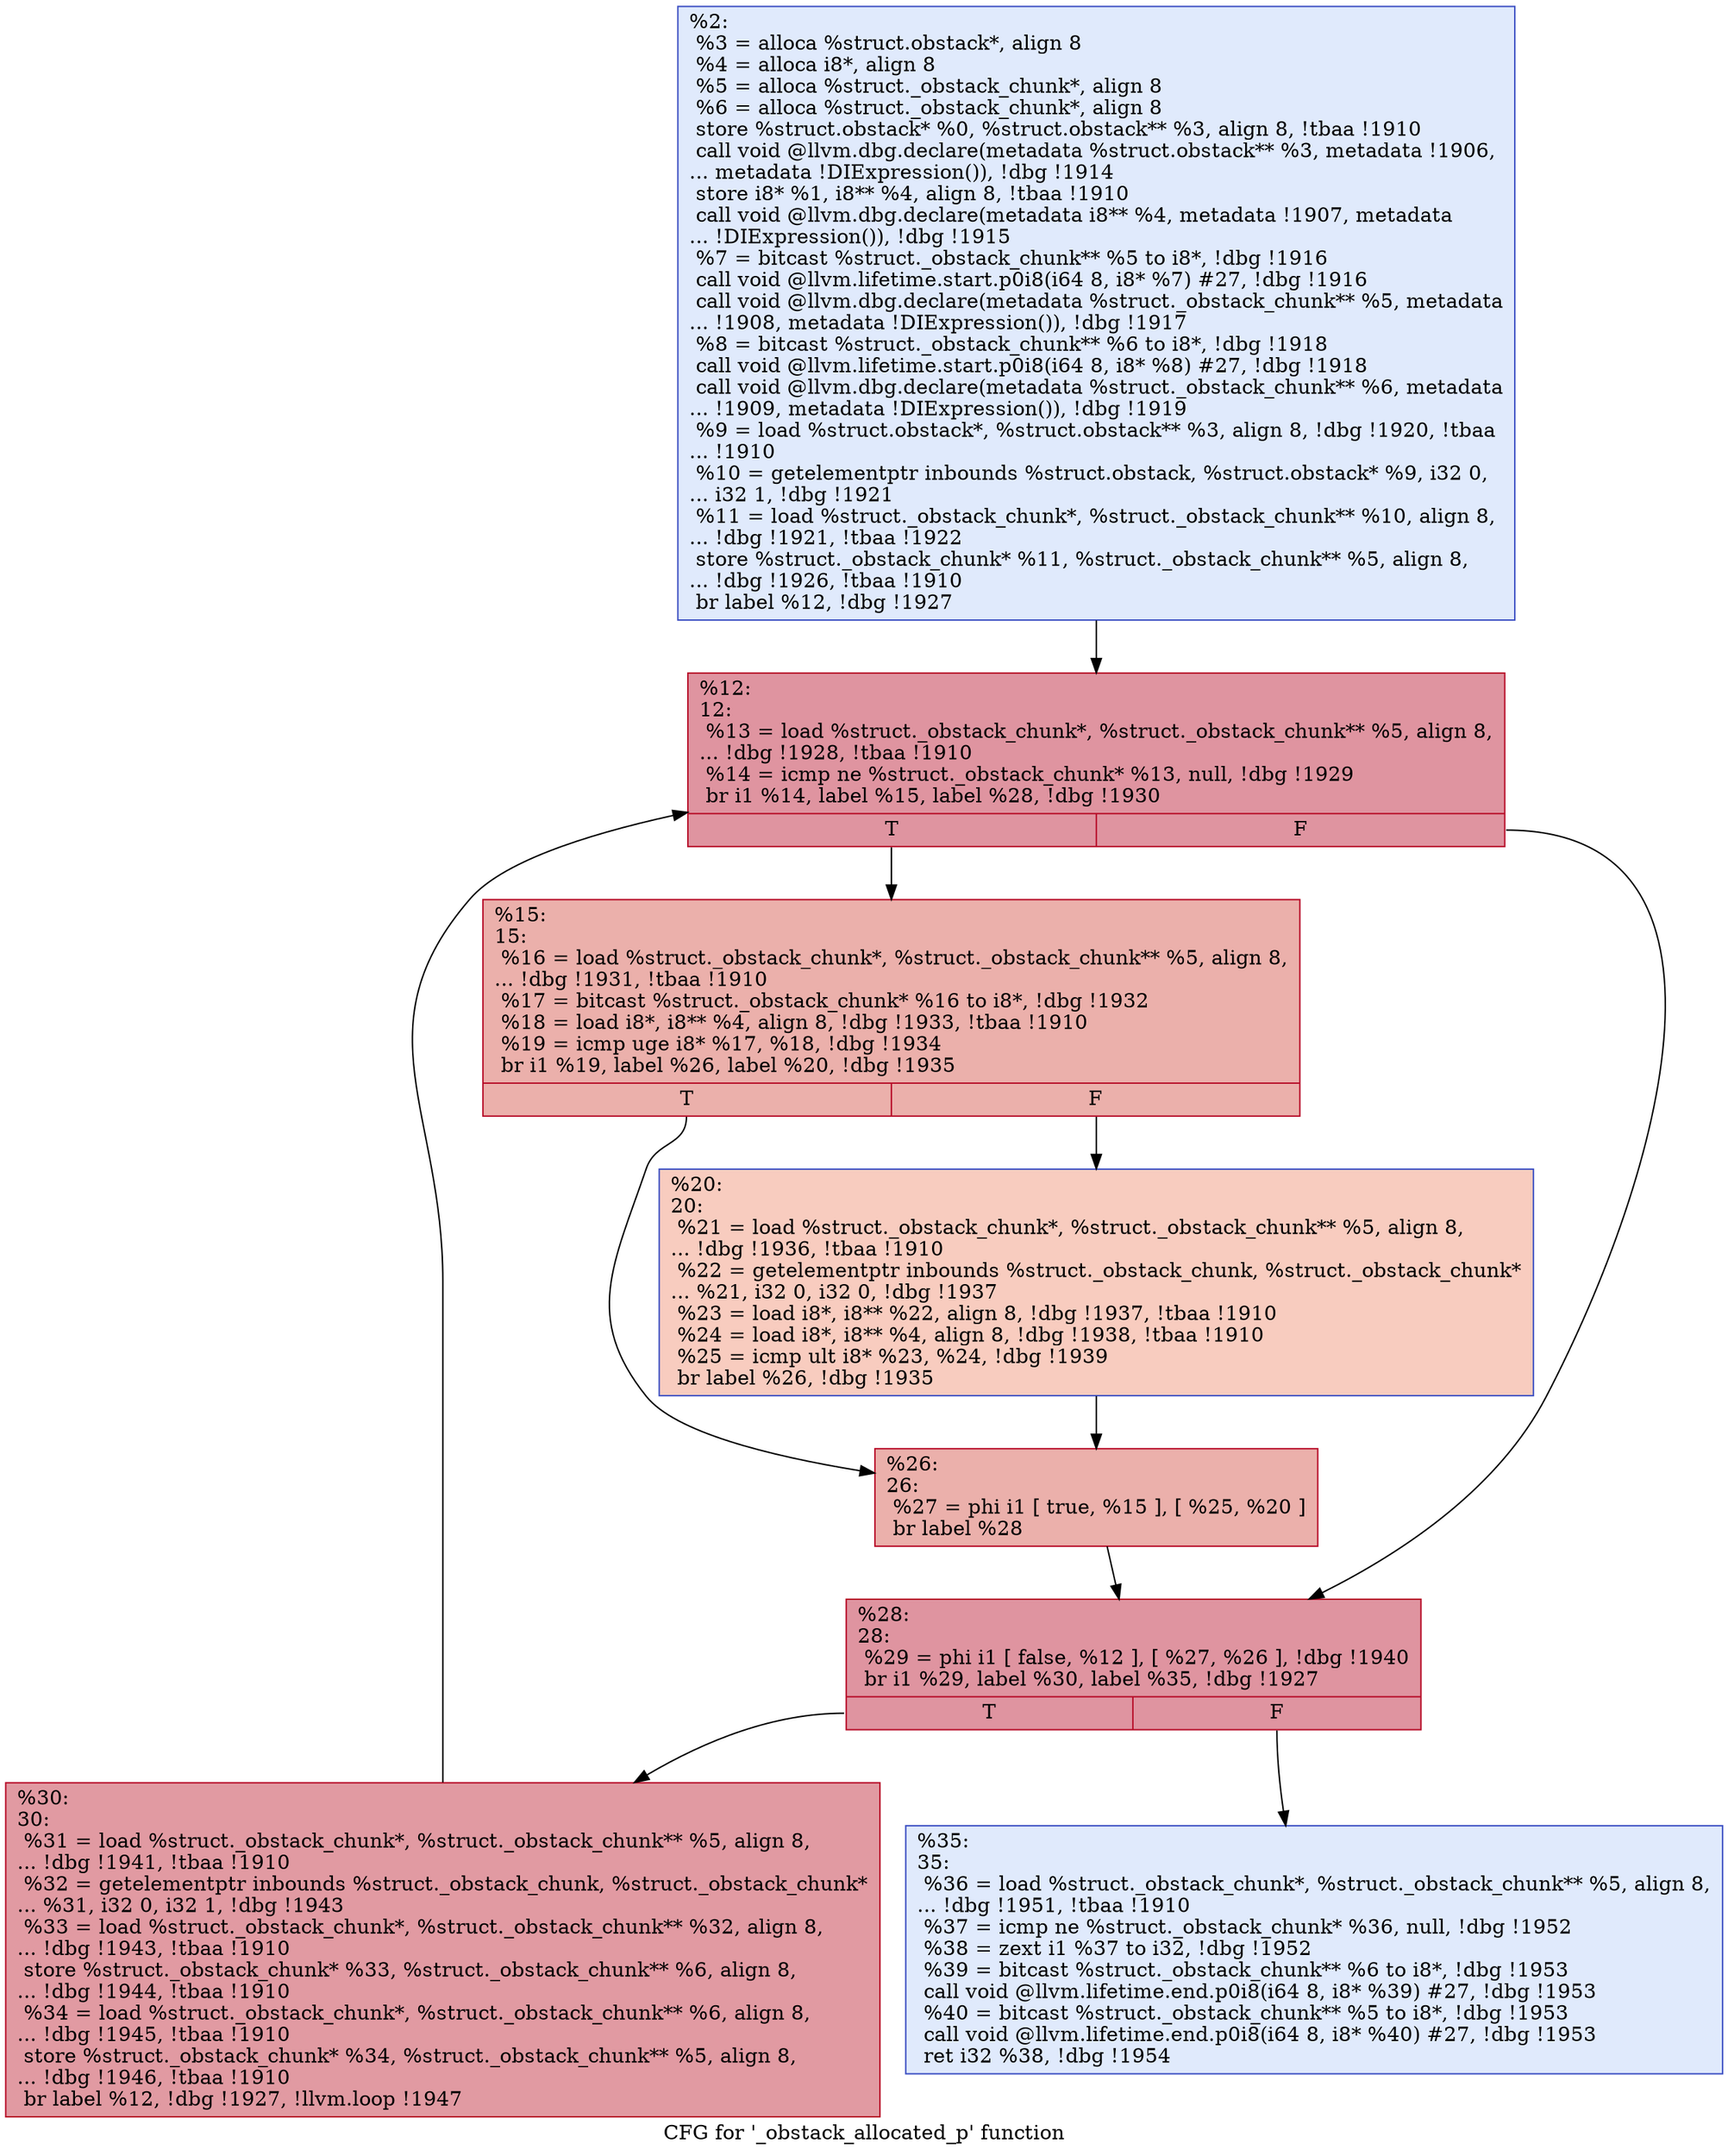 digraph "CFG for '_obstack_allocated_p' function" {
	label="CFG for '_obstack_allocated_p' function";

	Node0x246b620 [shape=record,color="#3d50c3ff", style=filled, fillcolor="#b9d0f970",label="{%2:\l  %3 = alloca %struct.obstack*, align 8\l  %4 = alloca i8*, align 8\l  %5 = alloca %struct._obstack_chunk*, align 8\l  %6 = alloca %struct._obstack_chunk*, align 8\l  store %struct.obstack* %0, %struct.obstack** %3, align 8, !tbaa !1910\l  call void @llvm.dbg.declare(metadata %struct.obstack** %3, metadata !1906,\l... metadata !DIExpression()), !dbg !1914\l  store i8* %1, i8** %4, align 8, !tbaa !1910\l  call void @llvm.dbg.declare(metadata i8** %4, metadata !1907, metadata\l... !DIExpression()), !dbg !1915\l  %7 = bitcast %struct._obstack_chunk** %5 to i8*, !dbg !1916\l  call void @llvm.lifetime.start.p0i8(i64 8, i8* %7) #27, !dbg !1916\l  call void @llvm.dbg.declare(metadata %struct._obstack_chunk** %5, metadata\l... !1908, metadata !DIExpression()), !dbg !1917\l  %8 = bitcast %struct._obstack_chunk** %6 to i8*, !dbg !1918\l  call void @llvm.lifetime.start.p0i8(i64 8, i8* %8) #27, !dbg !1918\l  call void @llvm.dbg.declare(metadata %struct._obstack_chunk** %6, metadata\l... !1909, metadata !DIExpression()), !dbg !1919\l  %9 = load %struct.obstack*, %struct.obstack** %3, align 8, !dbg !1920, !tbaa\l... !1910\l  %10 = getelementptr inbounds %struct.obstack, %struct.obstack* %9, i32 0,\l... i32 1, !dbg !1921\l  %11 = load %struct._obstack_chunk*, %struct._obstack_chunk** %10, align 8,\l... !dbg !1921, !tbaa !1922\l  store %struct._obstack_chunk* %11, %struct._obstack_chunk** %5, align 8,\l... !dbg !1926, !tbaa !1910\l  br label %12, !dbg !1927\l}"];
	Node0x246b620 -> Node0x246b670;
	Node0x246b670 [shape=record,color="#b70d28ff", style=filled, fillcolor="#b70d2870",label="{%12:\l12:                                               \l  %13 = load %struct._obstack_chunk*, %struct._obstack_chunk** %5, align 8,\l... !dbg !1928, !tbaa !1910\l  %14 = icmp ne %struct._obstack_chunk* %13, null, !dbg !1929\l  br i1 %14, label %15, label %28, !dbg !1930\l|{<s0>T|<s1>F}}"];
	Node0x246b670:s0 -> Node0x246b6c0;
	Node0x246b670:s1 -> Node0x246b7b0;
	Node0x246b6c0 [shape=record,color="#b70d28ff", style=filled, fillcolor="#d24b4070",label="{%15:\l15:                                               \l  %16 = load %struct._obstack_chunk*, %struct._obstack_chunk** %5, align 8,\l... !dbg !1931, !tbaa !1910\l  %17 = bitcast %struct._obstack_chunk* %16 to i8*, !dbg !1932\l  %18 = load i8*, i8** %4, align 8, !dbg !1933, !tbaa !1910\l  %19 = icmp uge i8* %17, %18, !dbg !1934\l  br i1 %19, label %26, label %20, !dbg !1935\l|{<s0>T|<s1>F}}"];
	Node0x246b6c0:s0 -> Node0x246b760;
	Node0x246b6c0:s1 -> Node0x246b710;
	Node0x246b710 [shape=record,color="#3d50c3ff", style=filled, fillcolor="#f08b6e70",label="{%20:\l20:                                               \l  %21 = load %struct._obstack_chunk*, %struct._obstack_chunk** %5, align 8,\l... !dbg !1936, !tbaa !1910\l  %22 = getelementptr inbounds %struct._obstack_chunk, %struct._obstack_chunk*\l... %21, i32 0, i32 0, !dbg !1937\l  %23 = load i8*, i8** %22, align 8, !dbg !1937, !tbaa !1910\l  %24 = load i8*, i8** %4, align 8, !dbg !1938, !tbaa !1910\l  %25 = icmp ult i8* %23, %24, !dbg !1939\l  br label %26, !dbg !1935\l}"];
	Node0x246b710 -> Node0x246b760;
	Node0x246b760 [shape=record,color="#b70d28ff", style=filled, fillcolor="#d24b4070",label="{%26:\l26:                                               \l  %27 = phi i1 [ true, %15 ], [ %25, %20 ]\l  br label %28\l}"];
	Node0x246b760 -> Node0x246b7b0;
	Node0x246b7b0 [shape=record,color="#b70d28ff", style=filled, fillcolor="#b70d2870",label="{%28:\l28:                                               \l  %29 = phi i1 [ false, %12 ], [ %27, %26 ], !dbg !1940\l  br i1 %29, label %30, label %35, !dbg !1927\l|{<s0>T|<s1>F}}"];
	Node0x246b7b0:s0 -> Node0x246b800;
	Node0x246b7b0:s1 -> Node0x246b850;
	Node0x246b800 [shape=record,color="#b70d28ff", style=filled, fillcolor="#bb1b2c70",label="{%30:\l30:                                               \l  %31 = load %struct._obstack_chunk*, %struct._obstack_chunk** %5, align 8,\l... !dbg !1941, !tbaa !1910\l  %32 = getelementptr inbounds %struct._obstack_chunk, %struct._obstack_chunk*\l... %31, i32 0, i32 1, !dbg !1943\l  %33 = load %struct._obstack_chunk*, %struct._obstack_chunk** %32, align 8,\l... !dbg !1943, !tbaa !1910\l  store %struct._obstack_chunk* %33, %struct._obstack_chunk** %6, align 8,\l... !dbg !1944, !tbaa !1910\l  %34 = load %struct._obstack_chunk*, %struct._obstack_chunk** %6, align 8,\l... !dbg !1945, !tbaa !1910\l  store %struct._obstack_chunk* %34, %struct._obstack_chunk** %5, align 8,\l... !dbg !1946, !tbaa !1910\l  br label %12, !dbg !1927, !llvm.loop !1947\l}"];
	Node0x246b800 -> Node0x246b670;
	Node0x246b850 [shape=record,color="#3d50c3ff", style=filled, fillcolor="#b9d0f970",label="{%35:\l35:                                               \l  %36 = load %struct._obstack_chunk*, %struct._obstack_chunk** %5, align 8,\l... !dbg !1951, !tbaa !1910\l  %37 = icmp ne %struct._obstack_chunk* %36, null, !dbg !1952\l  %38 = zext i1 %37 to i32, !dbg !1952\l  %39 = bitcast %struct._obstack_chunk** %6 to i8*, !dbg !1953\l  call void @llvm.lifetime.end.p0i8(i64 8, i8* %39) #27, !dbg !1953\l  %40 = bitcast %struct._obstack_chunk** %5 to i8*, !dbg !1953\l  call void @llvm.lifetime.end.p0i8(i64 8, i8* %40) #27, !dbg !1953\l  ret i32 %38, !dbg !1954\l}"];
}
